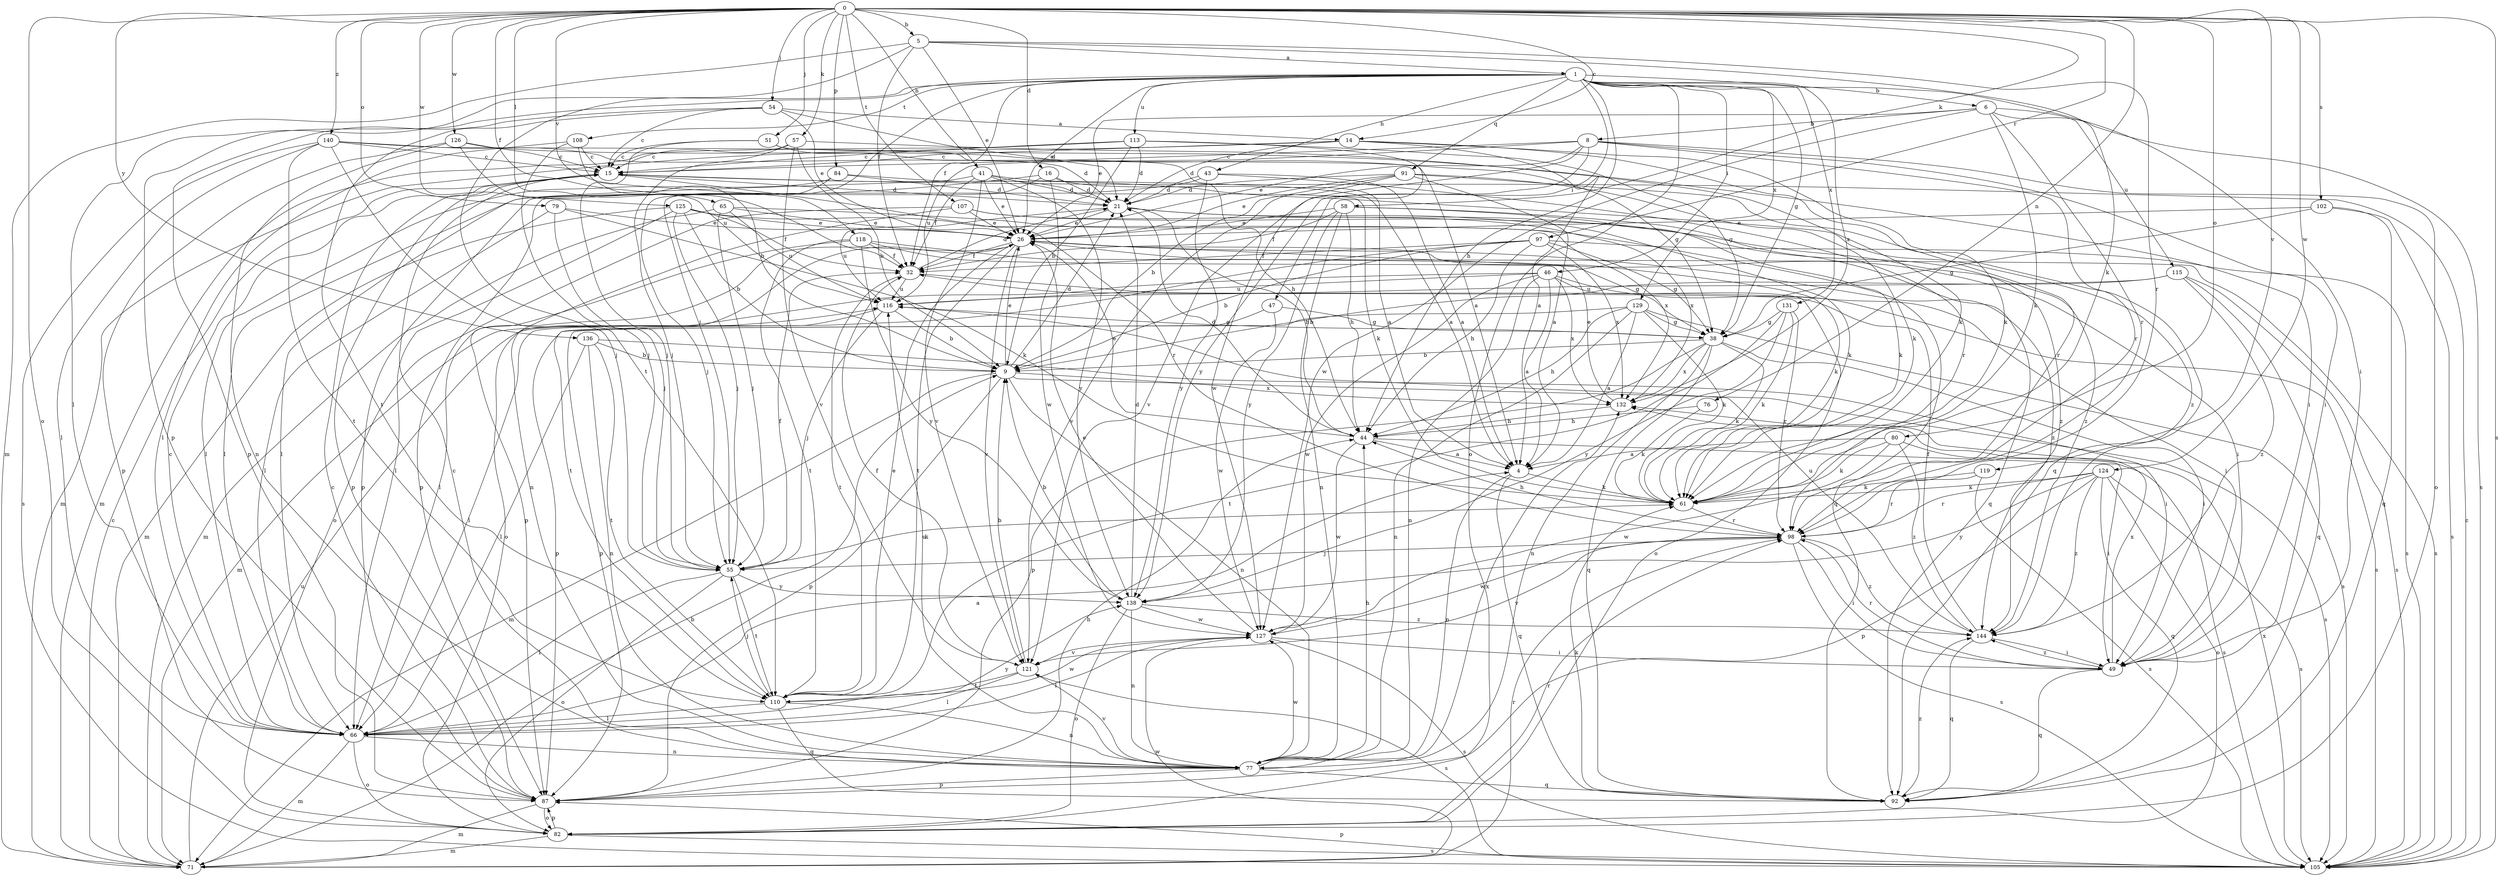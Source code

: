 strict digraph  {
0;
1;
4;
5;
6;
8;
9;
14;
15;
16;
21;
26;
32;
38;
41;
43;
44;
46;
47;
49;
51;
54;
55;
57;
58;
61;
65;
66;
71;
76;
77;
79;
80;
82;
84;
87;
91;
92;
97;
98;
102;
105;
107;
108;
110;
113;
115;
116;
118;
119;
121;
124;
125;
126;
127;
129;
131;
132;
136;
138;
140;
144;
0 -> 5  [label=b];
0 -> 14  [label=c];
0 -> 16  [label=d];
0 -> 32  [label=f];
0 -> 41  [label=h];
0 -> 51  [label=j];
0 -> 54  [label=j];
0 -> 57  [label=k];
0 -> 58  [label=k];
0 -> 65  [label=l];
0 -> 76  [label=n];
0 -> 79  [label=o];
0 -> 80  [label=o];
0 -> 82  [label=o];
0 -> 84  [label=p];
0 -> 97  [label=r];
0 -> 102  [label=s];
0 -> 105  [label=s];
0 -> 107  [label=t];
0 -> 118  [label=v];
0 -> 119  [label=v];
0 -> 124  [label=w];
0 -> 125  [label=w];
0 -> 126  [label=w];
0 -> 136  [label=y];
0 -> 140  [label=z];
1 -> 6  [label=b];
1 -> 26  [label=e];
1 -> 32  [label=f];
1 -> 38  [label=g];
1 -> 43  [label=h];
1 -> 44  [label=h];
1 -> 46  [label=i];
1 -> 47  [label=i];
1 -> 49  [label=i];
1 -> 55  [label=j];
1 -> 66  [label=l];
1 -> 82  [label=o];
1 -> 87  [label=p];
1 -> 91  [label=q];
1 -> 108  [label=t];
1 -> 113  [label=u];
1 -> 129  [label=x];
1 -> 131  [label=x];
1 -> 132  [label=x];
4 -> 61  [label=k];
4 -> 77  [label=n];
4 -> 92  [label=q];
5 -> 1  [label=a];
5 -> 26  [label=e];
5 -> 32  [label=f];
5 -> 61  [label=k];
5 -> 71  [label=m];
5 -> 98  [label=r];
5 -> 110  [label=t];
6 -> 8  [label=b];
6 -> 26  [label=e];
6 -> 61  [label=k];
6 -> 98  [label=r];
6 -> 105  [label=s];
6 -> 115  [label=u];
6 -> 127  [label=w];
8 -> 15  [label=c];
8 -> 26  [label=e];
8 -> 49  [label=i];
8 -> 82  [label=o];
8 -> 98  [label=r];
8 -> 116  [label=u];
8 -> 121  [label=v];
8 -> 138  [label=y];
9 -> 21  [label=d];
9 -> 26  [label=e];
9 -> 71  [label=m];
9 -> 77  [label=n];
9 -> 87  [label=p];
9 -> 105  [label=s];
9 -> 132  [label=x];
14 -> 4  [label=a];
14 -> 15  [label=c];
14 -> 21  [label=d];
14 -> 61  [label=k];
14 -> 71  [label=m];
14 -> 92  [label=q];
15 -> 21  [label=d];
15 -> 87  [label=p];
15 -> 98  [label=r];
15 -> 144  [label=z];
16 -> 4  [label=a];
16 -> 21  [label=d];
16 -> 66  [label=l];
16 -> 87  [label=p];
16 -> 127  [label=w];
21 -> 26  [label=e];
21 -> 44  [label=h];
21 -> 61  [label=k];
21 -> 116  [label=u];
21 -> 144  [label=z];
26 -> 32  [label=f];
26 -> 38  [label=g];
26 -> 61  [label=k];
26 -> 66  [label=l];
26 -> 82  [label=o];
26 -> 110  [label=t];
26 -> 121  [label=v];
26 -> 144  [label=z];
32 -> 21  [label=d];
32 -> 105  [label=s];
32 -> 110  [label=t];
32 -> 116  [label=u];
38 -> 9  [label=b];
38 -> 49  [label=i];
38 -> 61  [label=k];
38 -> 77  [label=n];
38 -> 87  [label=p];
38 -> 92  [label=q];
38 -> 132  [label=x];
41 -> 4  [label=a];
41 -> 21  [label=d];
41 -> 26  [label=e];
41 -> 32  [label=f];
41 -> 66  [label=l];
41 -> 121  [label=v];
41 -> 138  [label=y];
43 -> 4  [label=a];
43 -> 21  [label=d];
43 -> 87  [label=p];
43 -> 98  [label=r];
43 -> 138  [label=y];
44 -> 4  [label=a];
44 -> 21  [label=d];
44 -> 26  [label=e];
44 -> 105  [label=s];
44 -> 127  [label=w];
46 -> 4  [label=a];
46 -> 49  [label=i];
46 -> 71  [label=m];
46 -> 77  [label=n];
46 -> 82  [label=o];
46 -> 116  [label=u];
46 -> 127  [label=w];
46 -> 132  [label=x];
47 -> 38  [label=g];
47 -> 87  [label=p];
47 -> 127  [label=w];
49 -> 92  [label=q];
49 -> 98  [label=r];
49 -> 132  [label=x];
49 -> 144  [label=z];
51 -> 15  [label=c];
51 -> 44  [label=h];
51 -> 49  [label=i];
51 -> 55  [label=j];
54 -> 15  [label=c];
54 -> 21  [label=d];
54 -> 26  [label=e];
54 -> 87  [label=p];
54 -> 110  [label=t];
54 -> 14  [label=a];
55 -> 32  [label=f];
55 -> 61  [label=k];
55 -> 66  [label=l];
55 -> 82  [label=o];
55 -> 110  [label=t];
55 -> 138  [label=y];
57 -> 9  [label=b];
57 -> 15  [label=c];
57 -> 55  [label=j];
57 -> 61  [label=k];
57 -> 121  [label=v];
58 -> 26  [label=e];
58 -> 32  [label=f];
58 -> 44  [label=h];
58 -> 61  [label=k];
58 -> 77  [label=n];
58 -> 92  [label=q];
58 -> 138  [label=y];
61 -> 98  [label=r];
65 -> 26  [label=e];
65 -> 55  [label=j];
65 -> 71  [label=m];
65 -> 92  [label=q];
65 -> 116  [label=u];
66 -> 4  [label=a];
66 -> 15  [label=c];
66 -> 71  [label=m];
66 -> 77  [label=n];
66 -> 82  [label=o];
66 -> 138  [label=y];
71 -> 9  [label=b];
71 -> 15  [label=c];
71 -> 98  [label=r];
71 -> 116  [label=u];
71 -> 127  [label=w];
76 -> 44  [label=h];
76 -> 61  [label=k];
77 -> 15  [label=c];
77 -> 44  [label=h];
77 -> 87  [label=p];
77 -> 92  [label=q];
77 -> 116  [label=u];
77 -> 121  [label=v];
77 -> 127  [label=w];
77 -> 132  [label=x];
79 -> 26  [label=e];
79 -> 55  [label=j];
79 -> 61  [label=k];
79 -> 66  [label=l];
80 -> 4  [label=a];
80 -> 49  [label=i];
80 -> 61  [label=k];
80 -> 127  [label=w];
80 -> 144  [label=z];
82 -> 71  [label=m];
82 -> 87  [label=p];
82 -> 98  [label=r];
82 -> 105  [label=s];
84 -> 21  [label=d];
84 -> 55  [label=j];
84 -> 61  [label=k];
84 -> 66  [label=l];
87 -> 15  [label=c];
87 -> 44  [label=h];
87 -> 71  [label=m];
87 -> 82  [label=o];
91 -> 4  [label=a];
91 -> 9  [label=b];
91 -> 21  [label=d];
91 -> 26  [label=e];
91 -> 61  [label=k];
91 -> 98  [label=r];
91 -> 121  [label=v];
92 -> 61  [label=k];
92 -> 144  [label=z];
97 -> 9  [label=b];
97 -> 32  [label=f];
97 -> 38  [label=g];
97 -> 44  [label=h];
97 -> 105  [label=s];
97 -> 110  [label=t];
97 -> 132  [label=x];
98 -> 44  [label=h];
98 -> 49  [label=i];
98 -> 55  [label=j];
98 -> 105  [label=s];
98 -> 121  [label=v];
98 -> 127  [label=w];
98 -> 144  [label=z];
102 -> 26  [label=e];
102 -> 38  [label=g];
102 -> 92  [label=q];
102 -> 105  [label=s];
105 -> 15  [label=c];
105 -> 87  [label=p];
105 -> 132  [label=x];
107 -> 26  [label=e];
107 -> 77  [label=n];
107 -> 82  [label=o];
107 -> 132  [label=x];
107 -> 144  [label=z];
108 -> 9  [label=b];
108 -> 15  [label=c];
108 -> 55  [label=j];
108 -> 66  [label=l];
110 -> 26  [label=e];
110 -> 55  [label=j];
110 -> 66  [label=l];
110 -> 77  [label=n];
110 -> 92  [label=q];
110 -> 127  [label=w];
113 -> 9  [label=b];
113 -> 15  [label=c];
113 -> 21  [label=d];
113 -> 38  [label=g];
113 -> 71  [label=m];
113 -> 127  [label=w];
115 -> 9  [label=b];
115 -> 92  [label=q];
115 -> 105  [label=s];
115 -> 116  [label=u];
115 -> 144  [label=z];
116 -> 9  [label=b];
116 -> 38  [label=g];
116 -> 55  [label=j];
116 -> 66  [label=l];
118 -> 32  [label=f];
118 -> 49  [label=i];
118 -> 87  [label=p];
118 -> 105  [label=s];
118 -> 110  [label=t];
118 -> 138  [label=y];
119 -> 61  [label=k];
119 -> 98  [label=r];
119 -> 105  [label=s];
121 -> 9  [label=b];
121 -> 32  [label=f];
121 -> 66  [label=l];
121 -> 105  [label=s];
121 -> 110  [label=t];
124 -> 61  [label=k];
124 -> 82  [label=o];
124 -> 87  [label=p];
124 -> 92  [label=q];
124 -> 98  [label=r];
124 -> 105  [label=s];
124 -> 138  [label=y];
124 -> 144  [label=z];
125 -> 9  [label=b];
125 -> 26  [label=e];
125 -> 32  [label=f];
125 -> 55  [label=j];
125 -> 66  [label=l];
125 -> 71  [label=m];
125 -> 132  [label=x];
126 -> 15  [label=c];
126 -> 38  [label=g];
126 -> 77  [label=n];
126 -> 87  [label=p];
126 -> 116  [label=u];
127 -> 26  [label=e];
127 -> 49  [label=i];
127 -> 66  [label=l];
127 -> 105  [label=s];
127 -> 121  [label=v];
129 -> 4  [label=a];
129 -> 38  [label=g];
129 -> 44  [label=h];
129 -> 61  [label=k];
129 -> 77  [label=n];
129 -> 87  [label=p];
129 -> 105  [label=s];
131 -> 38  [label=g];
131 -> 61  [label=k];
131 -> 98  [label=r];
131 -> 110  [label=t];
131 -> 138  [label=y];
132 -> 26  [label=e];
132 -> 44  [label=h];
136 -> 9  [label=b];
136 -> 49  [label=i];
136 -> 66  [label=l];
136 -> 77  [label=n];
136 -> 110  [label=t];
138 -> 9  [label=b];
138 -> 21  [label=d];
138 -> 77  [label=n];
138 -> 82  [label=o];
138 -> 127  [label=w];
138 -> 144  [label=z];
140 -> 4  [label=a];
140 -> 15  [label=c];
140 -> 21  [label=d];
140 -> 55  [label=j];
140 -> 66  [label=l];
140 -> 105  [label=s];
140 -> 110  [label=t];
144 -> 32  [label=f];
144 -> 49  [label=i];
144 -> 92  [label=q];
144 -> 116  [label=u];
}
